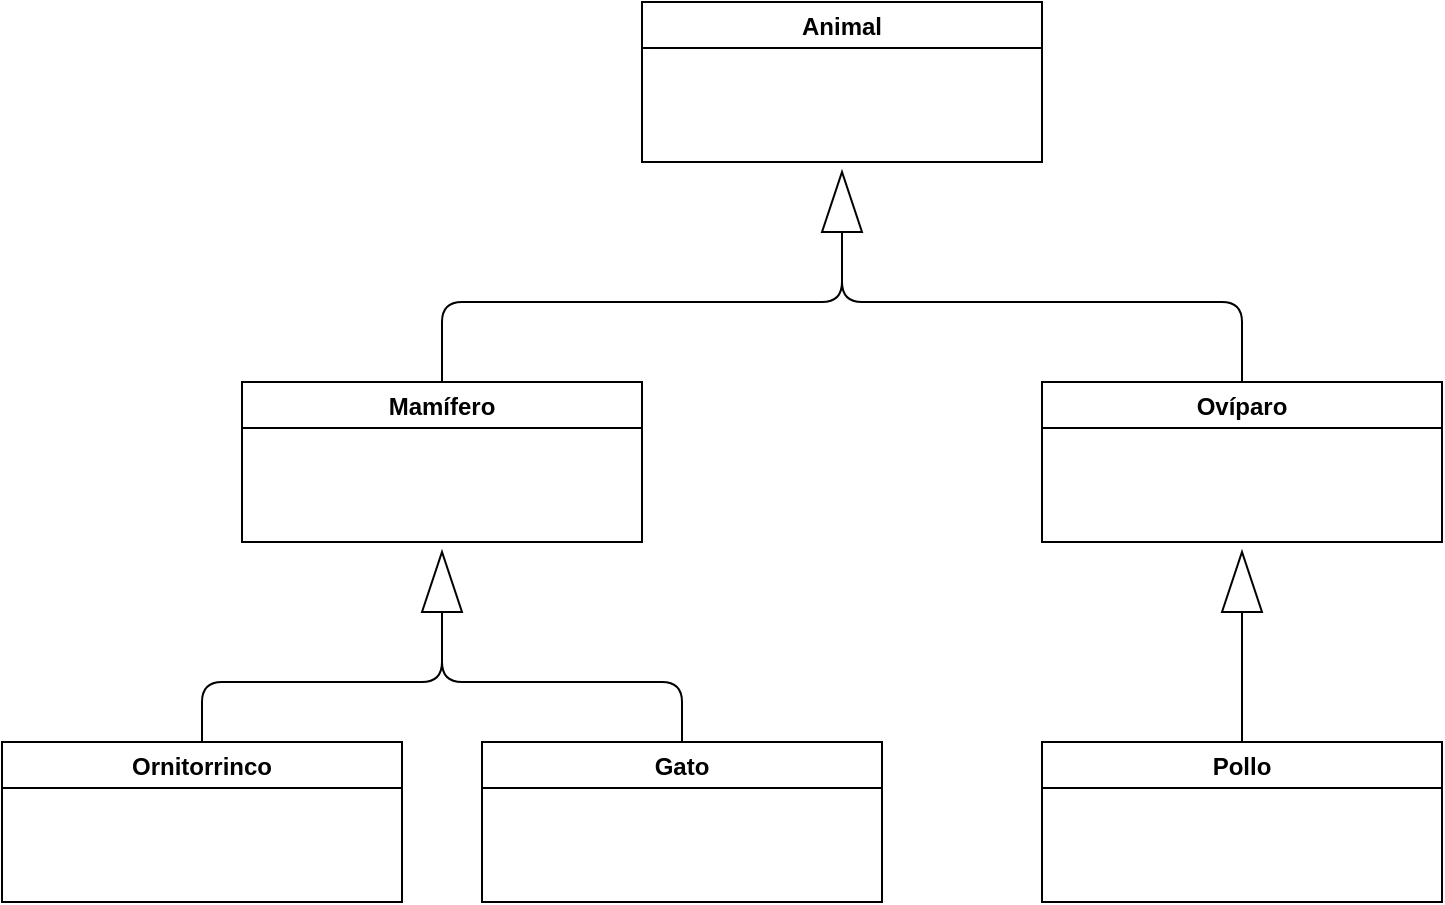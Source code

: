 <mxfile>
    <diagram id="hyt3ZJQ4zKkn3LYV0McC" name="Página-1">
        <mxGraphModel dx="1514" dy="615" grid="1" gridSize="10" guides="1" tooltips="1" connect="1" arrows="1" fold="1" page="1" pageScale="1" pageWidth="827" pageHeight="1169" math="0" shadow="0">
            <root>
                <mxCell id="0"/>
                <mxCell id="1" parent="0"/>
                <mxCell id="2" value="Animal" style="swimlane;" vertex="1" parent="1">
                    <mxGeometry x="280" y="130" width="200" height="80" as="geometry"/>
                </mxCell>
                <mxCell id="3" value="Mamífero" style="swimlane;" vertex="1" parent="1">
                    <mxGeometry x="80" y="320" width="200" height="80" as="geometry"/>
                </mxCell>
                <mxCell id="4" value="Ovíparo" style="swimlane;" vertex="1" parent="1">
                    <mxGeometry x="480" y="320" width="200" height="80" as="geometry"/>
                </mxCell>
                <mxCell id="5" value="" style="triangle;whiteSpace=wrap;html=1;rotation=-90;" vertex="1" parent="1">
                    <mxGeometry x="365" y="220" width="30" height="20" as="geometry"/>
                </mxCell>
                <mxCell id="6" value="" style="endArrow=none;html=1;exitX=0.5;exitY=0;exitDx=0;exitDy=0;entryX=0;entryY=0.5;entryDx=0;entryDy=0;" edge="1" parent="1" source="3" target="5">
                    <mxGeometry width="50" height="50" relative="1" as="geometry">
                        <mxPoint x="330" y="340" as="sourcePoint"/>
                        <mxPoint x="380" y="290" as="targetPoint"/>
                        <Array as="points">
                            <mxPoint x="180" y="280"/>
                            <mxPoint x="380" y="280"/>
                        </Array>
                    </mxGeometry>
                </mxCell>
                <mxCell id="7" value="" style="endArrow=none;html=1;entryX=0;entryY=0.5;entryDx=0;entryDy=0;exitX=0.5;exitY=0;exitDx=0;exitDy=0;" edge="1" parent="1" source="4" target="5">
                    <mxGeometry width="50" height="50" relative="1" as="geometry">
                        <mxPoint x="330" y="340" as="sourcePoint"/>
                        <mxPoint x="380" y="290" as="targetPoint"/>
                        <Array as="points">
                            <mxPoint x="580" y="280"/>
                            <mxPoint x="380" y="280"/>
                        </Array>
                    </mxGeometry>
                </mxCell>
                <mxCell id="8" value="Gato" style="swimlane;" vertex="1" parent="1">
                    <mxGeometry x="200" y="500" width="200" height="80" as="geometry"/>
                </mxCell>
                <mxCell id="9" value="Ornitorrinco" style="swimlane;" vertex="1" parent="1">
                    <mxGeometry x="-40" y="500" width="200" height="80" as="geometry"/>
                </mxCell>
                <mxCell id="10" value="Pollo" style="swimlane;" vertex="1" parent="1">
                    <mxGeometry x="480" y="500" width="200" height="80" as="geometry"/>
                </mxCell>
                <mxCell id="11" value="" style="triangle;whiteSpace=wrap;html=1;rotation=-90;" vertex="1" parent="1">
                    <mxGeometry x="165" y="410" width="30" height="20" as="geometry"/>
                </mxCell>
                <mxCell id="12" value="" style="triangle;whiteSpace=wrap;html=1;rotation=-90;" vertex="1" parent="1">
                    <mxGeometry x="565" y="410" width="30" height="20" as="geometry"/>
                </mxCell>
                <mxCell id="13" value="" style="endArrow=none;html=1;entryX=0;entryY=0.5;entryDx=0;entryDy=0;exitX=0.5;exitY=0;exitDx=0;exitDy=0;" edge="1" parent="1" source="10" target="12">
                    <mxGeometry width="50" height="50" relative="1" as="geometry">
                        <mxPoint x="360" y="480" as="sourcePoint"/>
                        <mxPoint x="410" y="430" as="targetPoint"/>
                    </mxGeometry>
                </mxCell>
                <mxCell id="14" value="" style="endArrow=none;html=1;entryX=0;entryY=0.5;entryDx=0;entryDy=0;exitX=0.5;exitY=0;exitDx=0;exitDy=0;" edge="1" parent="1" source="8" target="11">
                    <mxGeometry width="50" height="50" relative="1" as="geometry">
                        <mxPoint x="270" y="480" as="sourcePoint"/>
                        <mxPoint x="320" y="430" as="targetPoint"/>
                        <Array as="points">
                            <mxPoint x="300" y="470"/>
                            <mxPoint x="180" y="470"/>
                        </Array>
                    </mxGeometry>
                </mxCell>
                <mxCell id="15" value="" style="endArrow=none;html=1;entryX=0;entryY=0.5;entryDx=0;entryDy=0;exitX=0.5;exitY=0;exitDx=0;exitDy=0;" edge="1" parent="1" source="9" target="11">
                    <mxGeometry width="50" height="50" relative="1" as="geometry">
                        <mxPoint x="270" y="480" as="sourcePoint"/>
                        <mxPoint x="320" y="430" as="targetPoint"/>
                        <Array as="points">
                            <mxPoint x="60" y="470"/>
                            <mxPoint x="180" y="470"/>
                        </Array>
                    </mxGeometry>
                </mxCell>
            </root>
        </mxGraphModel>
    </diagram>
</mxfile>